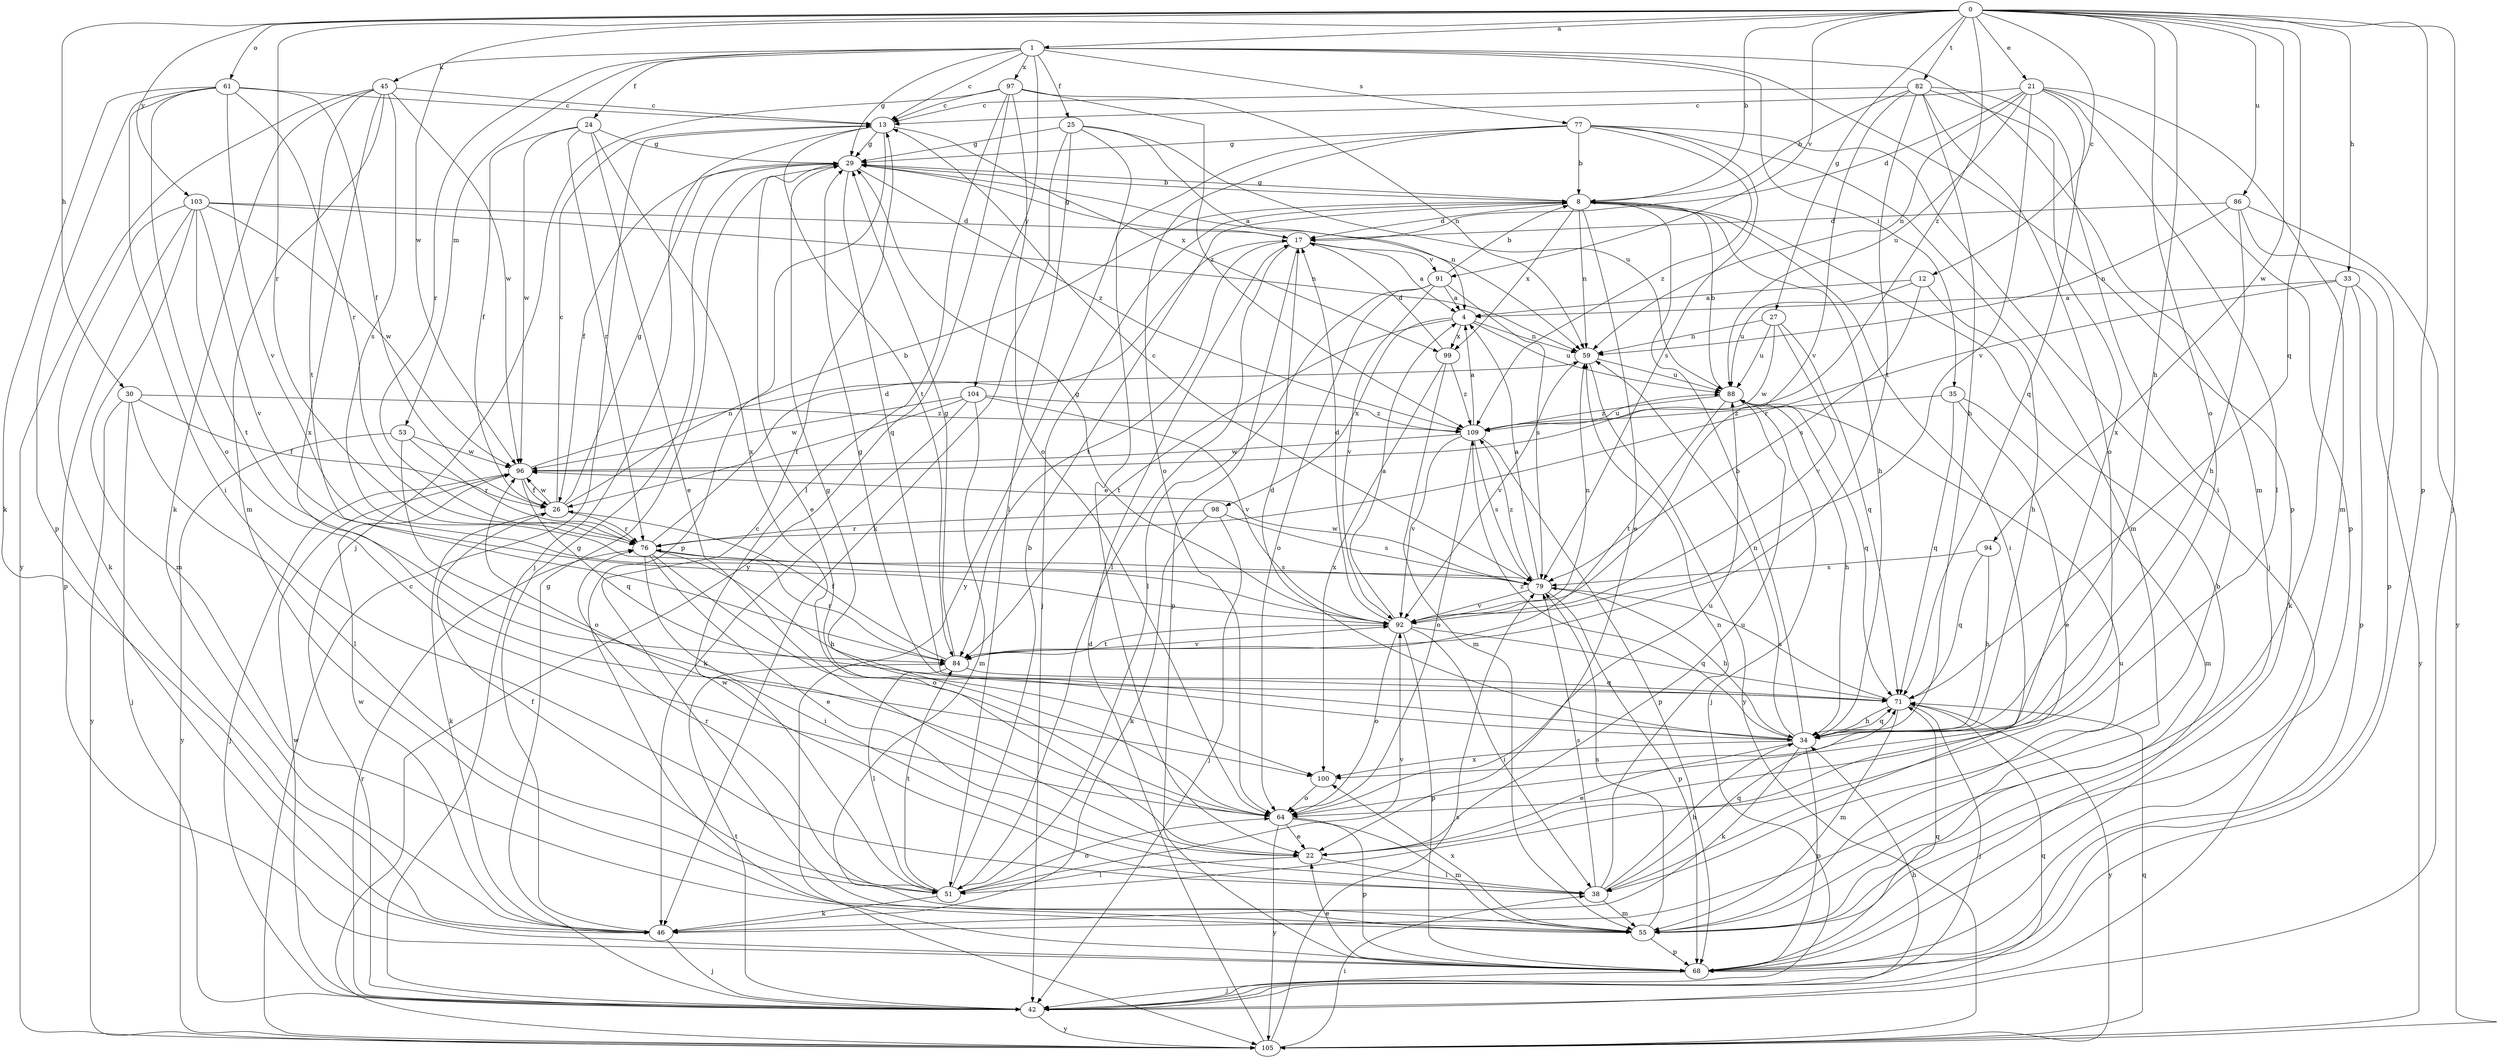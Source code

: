 strict digraph  {
0;
1;
4;
8;
12;
13;
17;
21;
22;
24;
25;
26;
27;
29;
30;
33;
34;
35;
38;
42;
45;
46;
51;
53;
55;
59;
61;
64;
68;
71;
76;
77;
79;
82;
84;
86;
88;
91;
92;
94;
96;
97;
98;
99;
100;
103;
104;
105;
109;
0 -> 1  [label=a];
0 -> 8  [label=b];
0 -> 12  [label=c];
0 -> 21  [label=e];
0 -> 27  [label=g];
0 -> 30  [label=h];
0 -> 33  [label=h];
0 -> 34  [label=h];
0 -> 42  [label=j];
0 -> 61  [label=o];
0 -> 64  [label=o];
0 -> 68  [label=p];
0 -> 71  [label=q];
0 -> 76  [label=r];
0 -> 82  [label=t];
0 -> 86  [label=u];
0 -> 91  [label=v];
0 -> 94  [label=w];
0 -> 96  [label=w];
0 -> 103  [label=y];
0 -> 109  [label=z];
1 -> 13  [label=c];
1 -> 24  [label=f];
1 -> 25  [label=f];
1 -> 29  [label=g];
1 -> 35  [label=i];
1 -> 45  [label=k];
1 -> 53  [label=m];
1 -> 55  [label=m];
1 -> 68  [label=p];
1 -> 76  [label=r];
1 -> 77  [label=s];
1 -> 97  [label=x];
1 -> 104  [label=y];
4 -> 59  [label=n];
4 -> 84  [label=t];
4 -> 88  [label=u];
4 -> 98  [label=x];
4 -> 99  [label=x];
8 -> 17  [label=d];
8 -> 22  [label=e];
8 -> 29  [label=g];
8 -> 34  [label=h];
8 -> 38  [label=i];
8 -> 42  [label=j];
8 -> 59  [label=n];
8 -> 99  [label=x];
12 -> 4  [label=a];
12 -> 34  [label=h];
12 -> 79  [label=s];
12 -> 88  [label=u];
13 -> 29  [label=g];
13 -> 42  [label=j];
13 -> 68  [label=p];
13 -> 84  [label=t];
13 -> 99  [label=x];
17 -> 4  [label=a];
17 -> 29  [label=g];
17 -> 51  [label=l];
17 -> 68  [label=p];
17 -> 84  [label=t];
17 -> 91  [label=v];
21 -> 13  [label=c];
21 -> 17  [label=d];
21 -> 51  [label=l];
21 -> 55  [label=m];
21 -> 59  [label=n];
21 -> 68  [label=p];
21 -> 71  [label=q];
21 -> 88  [label=u];
21 -> 92  [label=v];
22 -> 38  [label=i];
22 -> 51  [label=l];
22 -> 88  [label=u];
24 -> 22  [label=e];
24 -> 26  [label=f];
24 -> 29  [label=g];
24 -> 76  [label=r];
24 -> 96  [label=w];
24 -> 100  [label=x];
25 -> 4  [label=a];
25 -> 29  [label=g];
25 -> 46  [label=k];
25 -> 51  [label=l];
25 -> 88  [label=u];
25 -> 105  [label=y];
26 -> 8  [label=b];
26 -> 13  [label=c];
26 -> 29  [label=g];
26 -> 46  [label=k];
26 -> 76  [label=r];
26 -> 96  [label=w];
27 -> 59  [label=n];
27 -> 71  [label=q];
27 -> 88  [label=u];
27 -> 92  [label=v];
27 -> 96  [label=w];
29 -> 8  [label=b];
29 -> 22  [label=e];
29 -> 26  [label=f];
29 -> 59  [label=n];
29 -> 71  [label=q];
29 -> 109  [label=z];
30 -> 26  [label=f];
30 -> 42  [label=j];
30 -> 51  [label=l];
30 -> 105  [label=y];
30 -> 109  [label=z];
33 -> 4  [label=a];
33 -> 46  [label=k];
33 -> 68  [label=p];
33 -> 76  [label=r];
33 -> 105  [label=y];
34 -> 8  [label=b];
34 -> 17  [label=d];
34 -> 22  [label=e];
34 -> 29  [label=g];
34 -> 46  [label=k];
34 -> 59  [label=n];
34 -> 68  [label=p];
34 -> 71  [label=q];
34 -> 100  [label=x];
34 -> 109  [label=z];
35 -> 22  [label=e];
35 -> 55  [label=m];
35 -> 71  [label=q];
35 -> 109  [label=z];
38 -> 34  [label=h];
38 -> 55  [label=m];
38 -> 59  [label=n];
38 -> 71  [label=q];
38 -> 79  [label=s];
38 -> 96  [label=w];
42 -> 29  [label=g];
42 -> 34  [label=h];
42 -> 71  [label=q];
42 -> 76  [label=r];
42 -> 84  [label=t];
42 -> 96  [label=w];
42 -> 105  [label=y];
45 -> 13  [label=c];
45 -> 46  [label=k];
45 -> 55  [label=m];
45 -> 79  [label=s];
45 -> 84  [label=t];
45 -> 96  [label=w];
45 -> 100  [label=x];
45 -> 105  [label=y];
46 -> 29  [label=g];
46 -> 42  [label=j];
46 -> 96  [label=w];
51 -> 8  [label=b];
51 -> 26  [label=f];
51 -> 46  [label=k];
51 -> 64  [label=o];
51 -> 76  [label=r];
51 -> 84  [label=t];
51 -> 92  [label=v];
53 -> 64  [label=o];
53 -> 76  [label=r];
53 -> 96  [label=w];
53 -> 105  [label=y];
55 -> 13  [label=c];
55 -> 68  [label=p];
55 -> 79  [label=s];
55 -> 88  [label=u];
55 -> 100  [label=x];
59 -> 88  [label=u];
59 -> 92  [label=v];
59 -> 105  [label=y];
61 -> 13  [label=c];
61 -> 26  [label=f];
61 -> 38  [label=i];
61 -> 46  [label=k];
61 -> 64  [label=o];
61 -> 68  [label=p];
61 -> 76  [label=r];
61 -> 92  [label=v];
64 -> 22  [label=e];
64 -> 29  [label=g];
64 -> 55  [label=m];
64 -> 68  [label=p];
64 -> 88  [label=u];
64 -> 105  [label=y];
68 -> 8  [label=b];
68 -> 22  [label=e];
68 -> 42  [label=j];
68 -> 71  [label=q];
71 -> 34  [label=h];
71 -> 42  [label=j];
71 -> 55  [label=m];
71 -> 79  [label=s];
71 -> 105  [label=y];
76 -> 17  [label=d];
76 -> 22  [label=e];
76 -> 34  [label=h];
76 -> 38  [label=i];
76 -> 64  [label=o];
76 -> 79  [label=s];
77 -> 8  [label=b];
77 -> 22  [label=e];
77 -> 29  [label=g];
77 -> 42  [label=j];
77 -> 55  [label=m];
77 -> 64  [label=o];
77 -> 79  [label=s];
77 -> 109  [label=z];
79 -> 4  [label=a];
79 -> 13  [label=c];
79 -> 34  [label=h];
79 -> 68  [label=p];
79 -> 92  [label=v];
79 -> 96  [label=w];
79 -> 109  [label=z];
82 -> 8  [label=b];
82 -> 13  [label=c];
82 -> 34  [label=h];
82 -> 38  [label=i];
82 -> 64  [label=o];
82 -> 84  [label=t];
82 -> 92  [label=v];
82 -> 100  [label=x];
84 -> 26  [label=f];
84 -> 29  [label=g];
84 -> 51  [label=l];
84 -> 71  [label=q];
84 -> 76  [label=r];
84 -> 92  [label=v];
86 -> 17  [label=d];
86 -> 34  [label=h];
86 -> 59  [label=n];
86 -> 68  [label=p];
86 -> 105  [label=y];
88 -> 8  [label=b];
88 -> 34  [label=h];
88 -> 42  [label=j];
88 -> 71  [label=q];
88 -> 84  [label=t];
88 -> 109  [label=z];
91 -> 4  [label=a];
91 -> 8  [label=b];
91 -> 51  [label=l];
91 -> 64  [label=o];
91 -> 79  [label=s];
91 -> 92  [label=v];
92 -> 4  [label=a];
92 -> 17  [label=d];
92 -> 29  [label=g];
92 -> 38  [label=i];
92 -> 59  [label=n];
92 -> 64  [label=o];
92 -> 68  [label=p];
92 -> 71  [label=q];
92 -> 84  [label=t];
94 -> 34  [label=h];
94 -> 71  [label=q];
94 -> 79  [label=s];
96 -> 26  [label=f];
96 -> 42  [label=j];
96 -> 59  [label=n];
96 -> 71  [label=q];
97 -> 13  [label=c];
97 -> 42  [label=j];
97 -> 51  [label=l];
97 -> 59  [label=n];
97 -> 64  [label=o];
97 -> 105  [label=y];
97 -> 109  [label=z];
98 -> 42  [label=j];
98 -> 46  [label=k];
98 -> 76  [label=r];
98 -> 79  [label=s];
99 -> 17  [label=d];
99 -> 55  [label=m];
99 -> 100  [label=x];
99 -> 109  [label=z];
100 -> 64  [label=o];
103 -> 17  [label=d];
103 -> 46  [label=k];
103 -> 55  [label=m];
103 -> 59  [label=n];
103 -> 68  [label=p];
103 -> 84  [label=t];
103 -> 92  [label=v];
103 -> 96  [label=w];
104 -> 26  [label=f];
104 -> 46  [label=k];
104 -> 55  [label=m];
104 -> 92  [label=v];
104 -> 96  [label=w];
104 -> 109  [label=z];
105 -> 13  [label=c];
105 -> 17  [label=d];
105 -> 38  [label=i];
105 -> 71  [label=q];
105 -> 79  [label=s];
109 -> 4  [label=a];
109 -> 64  [label=o];
109 -> 68  [label=p];
109 -> 79  [label=s];
109 -> 88  [label=u];
109 -> 92  [label=v];
109 -> 96  [label=w];
}
